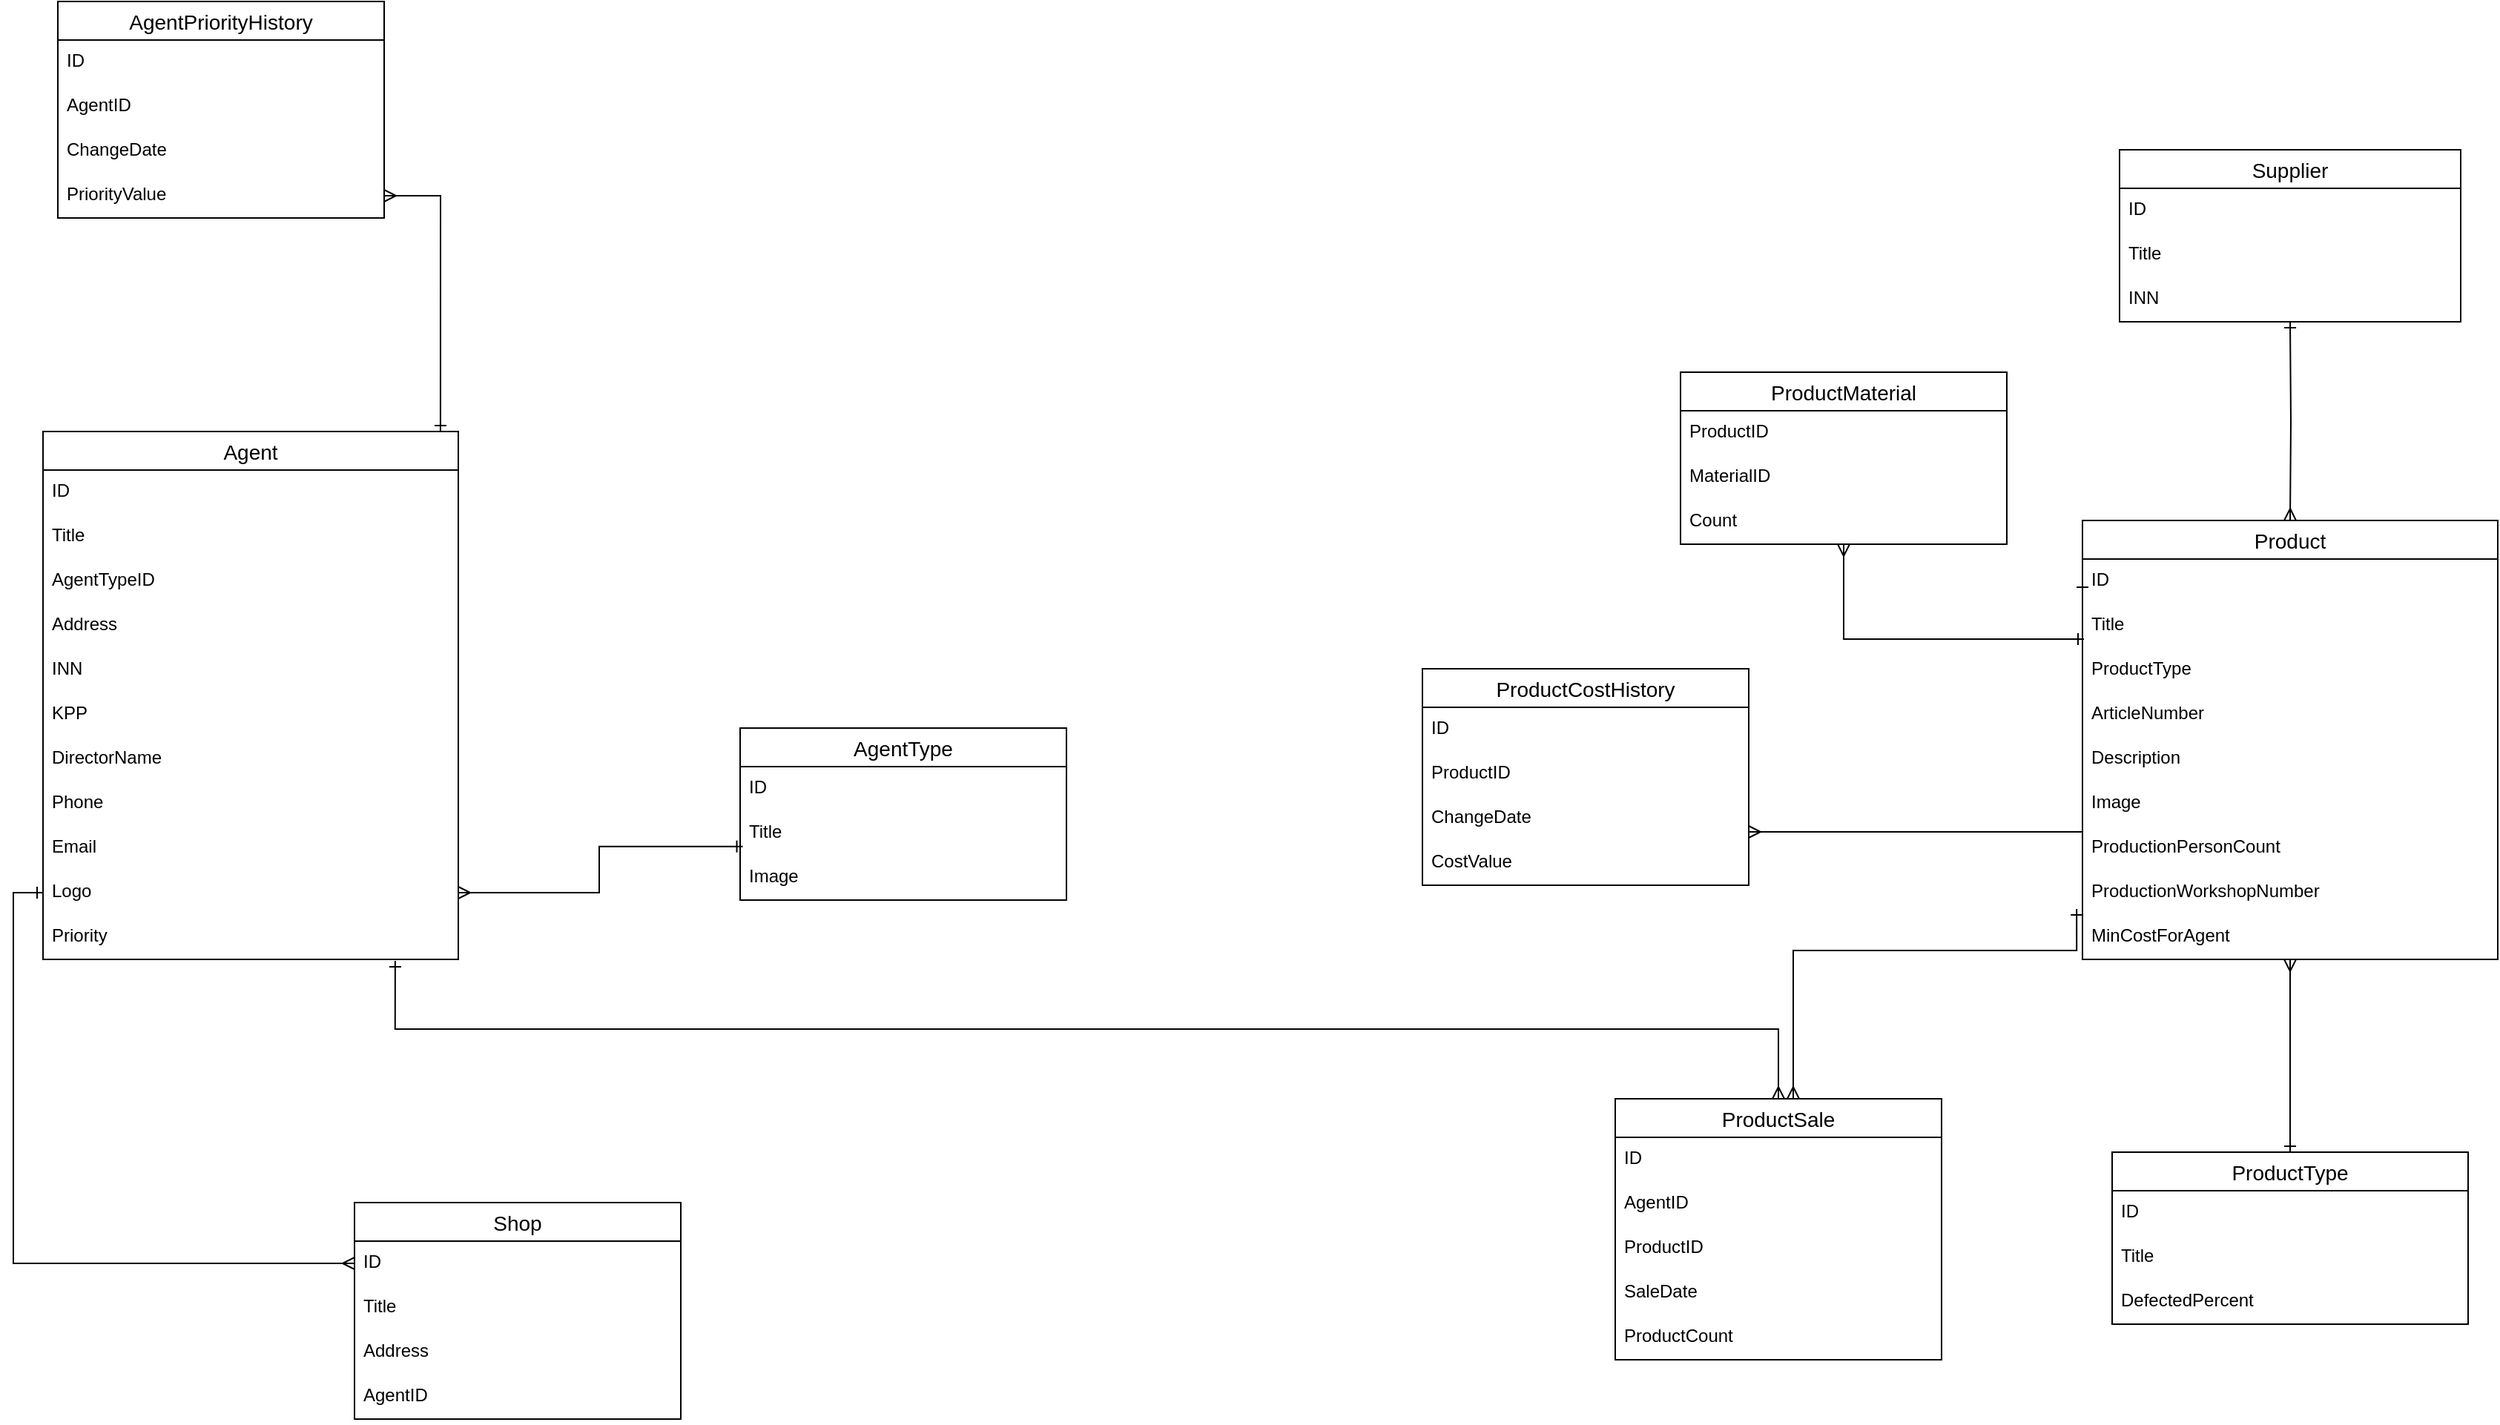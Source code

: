 <mxfile version="20.6.2" type="github">
  <diagram id="WruLcLsb1Fq7Wjmxy97L" name="Страница 1">
    <mxGraphModel dx="2375" dy="944" grid="1" gridSize="10" guides="1" tooltips="1" connect="1" arrows="1" fold="1" page="1" pageScale="1" pageWidth="827" pageHeight="1169" math="0" shadow="0">
      <root>
        <mxCell id="0" />
        <mxCell id="1" parent="0" />
        <mxCell id="4p1NIOQgJGXkWn-6K7IG-5" value="Supplier" style="swimlane;fontStyle=0;childLayout=stackLayout;horizontal=1;startSize=26;horizontalStack=0;resizeParent=1;resizeParentMax=0;resizeLast=0;collapsible=1;marginBottom=0;align=center;fontSize=14;" vertex="1" parent="1">
          <mxGeometry x="710.0" y="410" width="230" height="116" as="geometry" />
        </mxCell>
        <mxCell id="4p1NIOQgJGXkWn-6K7IG-6" value="ID" style="text;strokeColor=none;fillColor=none;spacingLeft=4;spacingRight=4;overflow=hidden;rotatable=0;points=[[0,0.5],[1,0.5]];portConstraint=eastwest;fontSize=12;" vertex="1" parent="4p1NIOQgJGXkWn-6K7IG-5">
          <mxGeometry y="26" width="230" height="30" as="geometry" />
        </mxCell>
        <mxCell id="4p1NIOQgJGXkWn-6K7IG-7" value="Title" style="text;strokeColor=none;fillColor=none;spacingLeft=4;spacingRight=4;overflow=hidden;rotatable=0;points=[[0,0.5],[1,0.5]];portConstraint=eastwest;fontSize=12;" vertex="1" parent="4p1NIOQgJGXkWn-6K7IG-5">
          <mxGeometry y="56" width="230" height="30" as="geometry" />
        </mxCell>
        <mxCell id="4p1NIOQgJGXkWn-6K7IG-8" value="INN" style="text;strokeColor=none;fillColor=none;spacingLeft=4;spacingRight=4;overflow=hidden;rotatable=0;points=[[0,0.5],[1,0.5]];portConstraint=eastwest;fontSize=12;" vertex="1" parent="4p1NIOQgJGXkWn-6K7IG-5">
          <mxGeometry y="86" width="230" height="30" as="geometry" />
        </mxCell>
        <mxCell id="4p1NIOQgJGXkWn-6K7IG-12" style="edgeStyle=orthogonalEdgeStyle;rounded=0;orthogonalLoop=1;jettySize=auto;html=1;startArrow=ERmany;startFill=0;endArrow=ERone;endFill=0;" edge="1" parent="1" target="4p1NIOQgJGXkWn-6K7IG-5">
          <mxGeometry relative="1" as="geometry">
            <mxPoint x="825" y="660" as="sourcePoint" />
            <mxPoint x="825.23" y="585.31" as="targetPoint" />
            <Array as="points" />
          </mxGeometry>
        </mxCell>
        <mxCell id="4p1NIOQgJGXkWn-6K7IG-34" value="ProductType" style="swimlane;fontStyle=0;childLayout=stackLayout;horizontal=1;startSize=26;horizontalStack=0;resizeParent=1;resizeParentMax=0;resizeLast=0;collapsible=1;marginBottom=0;align=center;fontSize=14;" vertex="1" parent="1">
          <mxGeometry x="705" y="1086" width="240" height="116" as="geometry" />
        </mxCell>
        <mxCell id="4p1NIOQgJGXkWn-6K7IG-35" value="ID" style="text;strokeColor=none;fillColor=none;spacingLeft=4;spacingRight=4;overflow=hidden;rotatable=0;points=[[0,0.5],[1,0.5]];portConstraint=eastwest;fontSize=12;" vertex="1" parent="4p1NIOQgJGXkWn-6K7IG-34">
          <mxGeometry y="26" width="240" height="30" as="geometry" />
        </mxCell>
        <mxCell id="4p1NIOQgJGXkWn-6K7IG-36" value="Title" style="text;strokeColor=none;fillColor=none;spacingLeft=4;spacingRight=4;overflow=hidden;rotatable=0;points=[[0,0.5],[1,0.5]];portConstraint=eastwest;fontSize=12;" vertex="1" parent="4p1NIOQgJGXkWn-6K7IG-34">
          <mxGeometry y="56" width="240" height="30" as="geometry" />
        </mxCell>
        <mxCell id="4p1NIOQgJGXkWn-6K7IG-37" value="DefectedPercent" style="text;strokeColor=none;fillColor=none;spacingLeft=4;spacingRight=4;overflow=hidden;rotatable=0;points=[[0,0.5],[1,0.5]];portConstraint=eastwest;fontSize=12;" vertex="1" parent="4p1NIOQgJGXkWn-6K7IG-34">
          <mxGeometry y="86" width="240" height="30" as="geometry" />
        </mxCell>
        <mxCell id="4p1NIOQgJGXkWn-6K7IG-38" style="edgeStyle=orthogonalEdgeStyle;rounded=0;orthogonalLoop=1;jettySize=auto;html=1;startArrow=ERmany;startFill=0;endArrow=ERone;endFill=0;" edge="1" parent="1" source="4p1NIOQgJGXkWn-6K7IG-39">
          <mxGeometry relative="1" as="geometry">
            <mxPoint x="686" y="740" as="targetPoint" />
            <Array as="points">
              <mxPoint x="686" y="740" />
            </Array>
          </mxGeometry>
        </mxCell>
        <mxCell id="4p1NIOQgJGXkWn-6K7IG-39" value="ProductMaterial" style="swimlane;fontStyle=0;childLayout=stackLayout;horizontal=1;startSize=26;horizontalStack=0;resizeParent=1;resizeParentMax=0;resizeLast=0;collapsible=1;marginBottom=0;align=center;fontSize=14;" vertex="1" parent="1">
          <mxGeometry x="414" y="560" width="220" height="116" as="geometry" />
        </mxCell>
        <mxCell id="4p1NIOQgJGXkWn-6K7IG-40" value="ProductID" style="text;strokeColor=none;fillColor=none;spacingLeft=4;spacingRight=4;overflow=hidden;rotatable=0;points=[[0,0.5],[1,0.5]];portConstraint=eastwest;fontSize=12;" vertex="1" parent="4p1NIOQgJGXkWn-6K7IG-39">
          <mxGeometry y="26" width="220" height="30" as="geometry" />
        </mxCell>
        <mxCell id="4p1NIOQgJGXkWn-6K7IG-41" value="MaterialID" style="text;strokeColor=none;fillColor=none;spacingLeft=4;spacingRight=4;overflow=hidden;rotatable=0;points=[[0,0.5],[1,0.5]];portConstraint=eastwest;fontSize=12;" vertex="1" parent="4p1NIOQgJGXkWn-6K7IG-39">
          <mxGeometry y="56" width="220" height="30" as="geometry" />
        </mxCell>
        <mxCell id="4p1NIOQgJGXkWn-6K7IG-42" value="Count" style="text;strokeColor=none;fillColor=none;spacingLeft=4;spacingRight=4;overflow=hidden;rotatable=0;points=[[0,0.5],[1,0.5]];portConstraint=eastwest;fontSize=12;" vertex="1" parent="4p1NIOQgJGXkWn-6K7IG-39">
          <mxGeometry y="86" width="220" height="30" as="geometry" />
        </mxCell>
        <mxCell id="4p1NIOQgJGXkWn-6K7IG-43" value="Product" style="swimlane;fontStyle=0;childLayout=stackLayout;horizontal=1;startSize=26;horizontalStack=0;resizeParent=1;resizeParentMax=0;resizeLast=0;collapsible=1;marginBottom=0;align=center;fontSize=14;" vertex="1" parent="1">
          <mxGeometry x="685" y="660" width="280" height="296" as="geometry" />
        </mxCell>
        <mxCell id="4p1NIOQgJGXkWn-6K7IG-44" value="ID" style="text;strokeColor=none;fillColor=none;spacingLeft=4;spacingRight=4;overflow=hidden;rotatable=0;points=[[0,0.5],[1,0.5]];portConstraint=eastwest;fontSize=12;" vertex="1" parent="4p1NIOQgJGXkWn-6K7IG-43">
          <mxGeometry y="26" width="280" height="30" as="geometry" />
        </mxCell>
        <mxCell id="4p1NIOQgJGXkWn-6K7IG-45" value="Title" style="text;strokeColor=none;fillColor=none;spacingLeft=4;spacingRight=4;overflow=hidden;rotatable=0;points=[[0,0.5],[1,0.5]];portConstraint=eastwest;fontSize=12;" vertex="1" parent="4p1NIOQgJGXkWn-6K7IG-43">
          <mxGeometry y="56" width="280" height="30" as="geometry" />
        </mxCell>
        <mxCell id="4p1NIOQgJGXkWn-6K7IG-46" value="ProductType" style="text;strokeColor=none;fillColor=none;spacingLeft=4;spacingRight=4;overflow=hidden;rotatable=0;points=[[0,0.5],[1,0.5]];portConstraint=eastwest;fontSize=12;" vertex="1" parent="4p1NIOQgJGXkWn-6K7IG-43">
          <mxGeometry y="86" width="280" height="30" as="geometry" />
        </mxCell>
        <mxCell id="4p1NIOQgJGXkWn-6K7IG-47" value="ArticleNumber" style="text;strokeColor=none;fillColor=none;spacingLeft=4;spacingRight=4;overflow=hidden;rotatable=0;points=[[0,0.5],[1,0.5]];portConstraint=eastwest;fontSize=12;" vertex="1" parent="4p1NIOQgJGXkWn-6K7IG-43">
          <mxGeometry y="116" width="280" height="30" as="geometry" />
        </mxCell>
        <mxCell id="4p1NIOQgJGXkWn-6K7IG-48" value="Description" style="text;strokeColor=none;fillColor=none;spacingLeft=4;spacingRight=4;overflow=hidden;rotatable=0;points=[[0,0.5],[1,0.5]];portConstraint=eastwest;fontSize=12;" vertex="1" parent="4p1NIOQgJGXkWn-6K7IG-43">
          <mxGeometry y="146" width="280" height="30" as="geometry" />
        </mxCell>
        <mxCell id="4p1NIOQgJGXkWn-6K7IG-49" value="Image" style="text;strokeColor=none;fillColor=none;spacingLeft=4;spacingRight=4;overflow=hidden;rotatable=0;points=[[0,0.5],[1,0.5]];portConstraint=eastwest;fontSize=12;" vertex="1" parent="4p1NIOQgJGXkWn-6K7IG-43">
          <mxGeometry y="176" width="280" height="30" as="geometry" />
        </mxCell>
        <mxCell id="4p1NIOQgJGXkWn-6K7IG-50" value="ProductionPersonCount" style="text;strokeColor=none;fillColor=none;spacingLeft=4;spacingRight=4;overflow=hidden;rotatable=0;points=[[0,0.5],[1,0.5]];portConstraint=eastwest;fontSize=12;" vertex="1" parent="4p1NIOQgJGXkWn-6K7IG-43">
          <mxGeometry y="206" width="280" height="30" as="geometry" />
        </mxCell>
        <mxCell id="4p1NIOQgJGXkWn-6K7IG-51" value="ProductionWorkshopNumber" style="text;strokeColor=none;fillColor=none;spacingLeft=4;spacingRight=4;overflow=hidden;rotatable=0;points=[[0,0.5],[1,0.5]];portConstraint=eastwest;fontSize=12;" vertex="1" parent="4p1NIOQgJGXkWn-6K7IG-43">
          <mxGeometry y="236" width="280" height="30" as="geometry" />
        </mxCell>
        <mxCell id="4p1NIOQgJGXkWn-6K7IG-52" value="MinCostForAgent" style="text;strokeColor=none;fillColor=none;spacingLeft=4;spacingRight=4;overflow=hidden;rotatable=0;points=[[0,0.5],[1,0.5]];portConstraint=eastwest;fontSize=12;" vertex="1" parent="4p1NIOQgJGXkWn-6K7IG-43">
          <mxGeometry y="266" width="280" height="30" as="geometry" />
        </mxCell>
        <mxCell id="4p1NIOQgJGXkWn-6K7IG-53" value="AgentType" style="swimlane;fontStyle=0;childLayout=stackLayout;horizontal=1;startSize=26;horizontalStack=0;resizeParent=1;resizeParentMax=0;resizeLast=0;collapsible=1;marginBottom=0;align=center;fontSize=14;" vertex="1" parent="1">
          <mxGeometry x="-220" y="800" width="220" height="116" as="geometry" />
        </mxCell>
        <mxCell id="4p1NIOQgJGXkWn-6K7IG-54" value="ID" style="text;strokeColor=none;fillColor=none;spacingLeft=4;spacingRight=4;overflow=hidden;rotatable=0;points=[[0,0.5],[1,0.5]];portConstraint=eastwest;fontSize=12;" vertex="1" parent="4p1NIOQgJGXkWn-6K7IG-53">
          <mxGeometry y="26" width="220" height="30" as="geometry" />
        </mxCell>
        <mxCell id="4p1NIOQgJGXkWn-6K7IG-55" value="Title" style="text;strokeColor=none;fillColor=none;spacingLeft=4;spacingRight=4;overflow=hidden;rotatable=0;points=[[0,0.5],[1,0.5]];portConstraint=eastwest;fontSize=12;" vertex="1" parent="4p1NIOQgJGXkWn-6K7IG-53">
          <mxGeometry y="56" width="220" height="30" as="geometry" />
        </mxCell>
        <mxCell id="4p1NIOQgJGXkWn-6K7IG-56" value="Image" style="text;strokeColor=none;fillColor=none;spacingLeft=4;spacingRight=4;overflow=hidden;rotatable=0;points=[[0,0.5],[1,0.5]];portConstraint=eastwest;fontSize=12;" vertex="1" parent="4p1NIOQgJGXkWn-6K7IG-53">
          <mxGeometry y="86" width="220" height="30" as="geometry" />
        </mxCell>
        <mxCell id="4p1NIOQgJGXkWn-6K7IG-57" style="edgeStyle=orthogonalEdgeStyle;rounded=0;orthogonalLoop=1;jettySize=auto;html=1;entryX=0.848;entryY=1.033;entryDx=0;entryDy=0;entryPerimeter=0;startArrow=ERmany;startFill=0;endArrow=ERone;endFill=0;" edge="1" parent="1" source="4p1NIOQgJGXkWn-6K7IG-59" target="4p1NIOQgJGXkWn-6K7IG-91">
          <mxGeometry relative="1" as="geometry" />
        </mxCell>
        <mxCell id="4p1NIOQgJGXkWn-6K7IG-58" style="edgeStyle=orthogonalEdgeStyle;rounded=0;orthogonalLoop=1;jettySize=auto;html=1;entryX=-0.014;entryY=0.867;entryDx=0;entryDy=0;entryPerimeter=0;startArrow=ERmany;startFill=0;endArrow=ERone;endFill=0;" edge="1" parent="1" source="4p1NIOQgJGXkWn-6K7IG-59" target="4p1NIOQgJGXkWn-6K7IG-51">
          <mxGeometry relative="1" as="geometry">
            <Array as="points">
              <mxPoint x="490" y="950" />
              <mxPoint x="681" y="950" />
            </Array>
          </mxGeometry>
        </mxCell>
        <mxCell id="4p1NIOQgJGXkWn-6K7IG-59" value="ProductSale" style="swimlane;fontStyle=0;childLayout=stackLayout;horizontal=1;startSize=26;horizontalStack=0;resizeParent=1;resizeParentMax=0;resizeLast=0;collapsible=1;marginBottom=0;align=center;fontSize=14;" vertex="1" parent="1">
          <mxGeometry x="370" y="1050" width="220" height="176" as="geometry" />
        </mxCell>
        <mxCell id="4p1NIOQgJGXkWn-6K7IG-60" value="ID" style="text;strokeColor=none;fillColor=none;spacingLeft=4;spacingRight=4;overflow=hidden;rotatable=0;points=[[0,0.5],[1,0.5]];portConstraint=eastwest;fontSize=12;" vertex="1" parent="4p1NIOQgJGXkWn-6K7IG-59">
          <mxGeometry y="26" width="220" height="30" as="geometry" />
        </mxCell>
        <mxCell id="4p1NIOQgJGXkWn-6K7IG-61" value="AgentID" style="text;strokeColor=none;fillColor=none;spacingLeft=4;spacingRight=4;overflow=hidden;rotatable=0;points=[[0,0.5],[1,0.5]];portConstraint=eastwest;fontSize=12;" vertex="1" parent="4p1NIOQgJGXkWn-6K7IG-59">
          <mxGeometry y="56" width="220" height="30" as="geometry" />
        </mxCell>
        <mxCell id="4p1NIOQgJGXkWn-6K7IG-62" value="ProductID" style="text;strokeColor=none;fillColor=none;spacingLeft=4;spacingRight=4;overflow=hidden;rotatable=0;points=[[0,0.5],[1,0.5]];portConstraint=eastwest;fontSize=12;" vertex="1" parent="4p1NIOQgJGXkWn-6K7IG-59">
          <mxGeometry y="86" width="220" height="30" as="geometry" />
        </mxCell>
        <mxCell id="4p1NIOQgJGXkWn-6K7IG-63" value="SaleDate" style="text;strokeColor=none;fillColor=none;spacingLeft=4;spacingRight=4;overflow=hidden;rotatable=0;points=[[0,0.5],[1,0.5]];portConstraint=eastwest;fontSize=12;" vertex="1" parent="4p1NIOQgJGXkWn-6K7IG-59">
          <mxGeometry y="116" width="220" height="30" as="geometry" />
        </mxCell>
        <mxCell id="4p1NIOQgJGXkWn-6K7IG-64" value="ProductCount" style="text;strokeColor=none;fillColor=none;spacingLeft=4;spacingRight=4;overflow=hidden;rotatable=0;points=[[0,0.5],[1,0.5]];portConstraint=eastwest;fontSize=12;" vertex="1" parent="4p1NIOQgJGXkWn-6K7IG-59">
          <mxGeometry y="146" width="220" height="30" as="geometry" />
        </mxCell>
        <mxCell id="4p1NIOQgJGXkWn-6K7IG-65" value="Shop" style="swimlane;fontStyle=0;childLayout=stackLayout;horizontal=1;startSize=26;horizontalStack=0;resizeParent=1;resizeParentMax=0;resizeLast=0;collapsible=1;marginBottom=0;align=center;fontSize=14;" vertex="1" parent="1">
          <mxGeometry x="-480" y="1120" width="220" height="146" as="geometry" />
        </mxCell>
        <mxCell id="4p1NIOQgJGXkWn-6K7IG-66" value="ID" style="text;strokeColor=none;fillColor=none;spacingLeft=4;spacingRight=4;overflow=hidden;rotatable=0;points=[[0,0.5],[1,0.5]];portConstraint=eastwest;fontSize=12;" vertex="1" parent="4p1NIOQgJGXkWn-6K7IG-65">
          <mxGeometry y="26" width="220" height="30" as="geometry" />
        </mxCell>
        <mxCell id="4p1NIOQgJGXkWn-6K7IG-67" value="Title" style="text;strokeColor=none;fillColor=none;spacingLeft=4;spacingRight=4;overflow=hidden;rotatable=0;points=[[0,0.5],[1,0.5]];portConstraint=eastwest;fontSize=12;" vertex="1" parent="4p1NIOQgJGXkWn-6K7IG-65">
          <mxGeometry y="56" width="220" height="30" as="geometry" />
        </mxCell>
        <mxCell id="4p1NIOQgJGXkWn-6K7IG-68" value="Address" style="text;strokeColor=none;fillColor=none;spacingLeft=4;spacingRight=4;overflow=hidden;rotatable=0;points=[[0,0.5],[1,0.5]];portConstraint=eastwest;fontSize=12;" vertex="1" parent="4p1NIOQgJGXkWn-6K7IG-65">
          <mxGeometry y="86" width="220" height="30" as="geometry" />
        </mxCell>
        <mxCell id="4p1NIOQgJGXkWn-6K7IG-69" value="AgentID" style="text;strokeColor=none;fillColor=none;spacingLeft=4;spacingRight=4;overflow=hidden;rotatable=0;points=[[0,0.5],[1,0.5]];portConstraint=eastwest;fontSize=12;" vertex="1" parent="4p1NIOQgJGXkWn-6K7IG-65">
          <mxGeometry y="116" width="220" height="30" as="geometry" />
        </mxCell>
        <mxCell id="4p1NIOQgJGXkWn-6K7IG-70" value="ProductCostHistory" style="swimlane;fontStyle=0;childLayout=stackLayout;horizontal=1;startSize=26;horizontalStack=0;resizeParent=1;resizeParentMax=0;resizeLast=0;collapsible=1;marginBottom=0;align=center;fontSize=14;" vertex="1" parent="1">
          <mxGeometry x="240" y="760" width="220" height="146" as="geometry" />
        </mxCell>
        <mxCell id="4p1NIOQgJGXkWn-6K7IG-71" value="ID" style="text;strokeColor=none;fillColor=none;spacingLeft=4;spacingRight=4;overflow=hidden;rotatable=0;points=[[0,0.5],[1,0.5]];portConstraint=eastwest;fontSize=12;" vertex="1" parent="4p1NIOQgJGXkWn-6K7IG-70">
          <mxGeometry y="26" width="220" height="30" as="geometry" />
        </mxCell>
        <mxCell id="4p1NIOQgJGXkWn-6K7IG-72" value="ProductID" style="text;strokeColor=none;fillColor=none;spacingLeft=4;spacingRight=4;overflow=hidden;rotatable=0;points=[[0,0.5],[1,0.5]];portConstraint=eastwest;fontSize=12;" vertex="1" parent="4p1NIOQgJGXkWn-6K7IG-70">
          <mxGeometry y="56" width="220" height="30" as="geometry" />
        </mxCell>
        <mxCell id="4p1NIOQgJGXkWn-6K7IG-73" value="ChangeDate" style="text;strokeColor=none;fillColor=none;spacingLeft=4;spacingRight=4;overflow=hidden;rotatable=0;points=[[0,0.5],[1,0.5]];portConstraint=eastwest;fontSize=12;" vertex="1" parent="4p1NIOQgJGXkWn-6K7IG-70">
          <mxGeometry y="86" width="220" height="30" as="geometry" />
        </mxCell>
        <mxCell id="4p1NIOQgJGXkWn-6K7IG-74" value="CostValue" style="text;strokeColor=none;fillColor=none;spacingLeft=4;spacingRight=4;overflow=hidden;rotatable=0;points=[[0,0.5],[1,0.5]];portConstraint=eastwest;fontSize=12;" vertex="1" parent="4p1NIOQgJGXkWn-6K7IG-70">
          <mxGeometry y="116" width="220" height="30" as="geometry" />
        </mxCell>
        <mxCell id="4p1NIOQgJGXkWn-6K7IG-75" value="AgentPriorityHistory" style="swimlane;fontStyle=0;childLayout=stackLayout;horizontal=1;startSize=26;horizontalStack=0;resizeParent=1;resizeParentMax=0;resizeLast=0;collapsible=1;marginBottom=0;align=center;fontSize=14;" vertex="1" parent="1">
          <mxGeometry x="-680.0" y="310" width="220" height="146" as="geometry" />
        </mxCell>
        <mxCell id="4p1NIOQgJGXkWn-6K7IG-76" value="ID" style="text;strokeColor=none;fillColor=none;spacingLeft=4;spacingRight=4;overflow=hidden;rotatable=0;points=[[0,0.5],[1,0.5]];portConstraint=eastwest;fontSize=12;" vertex="1" parent="4p1NIOQgJGXkWn-6K7IG-75">
          <mxGeometry y="26" width="220" height="30" as="geometry" />
        </mxCell>
        <mxCell id="4p1NIOQgJGXkWn-6K7IG-77" value="AgentID" style="text;strokeColor=none;fillColor=none;spacingLeft=4;spacingRight=4;overflow=hidden;rotatable=0;points=[[0,0.5],[1,0.5]];portConstraint=eastwest;fontSize=12;" vertex="1" parent="4p1NIOQgJGXkWn-6K7IG-75">
          <mxGeometry y="56" width="220" height="30" as="geometry" />
        </mxCell>
        <mxCell id="4p1NIOQgJGXkWn-6K7IG-78" value="ChangeDate" style="text;strokeColor=none;fillColor=none;spacingLeft=4;spacingRight=4;overflow=hidden;rotatable=0;points=[[0,0.5],[1,0.5]];portConstraint=eastwest;fontSize=12;" vertex="1" parent="4p1NIOQgJGXkWn-6K7IG-75">
          <mxGeometry y="86" width="220" height="30" as="geometry" />
        </mxCell>
        <mxCell id="4p1NIOQgJGXkWn-6K7IG-79" value="PriorityValue" style="text;strokeColor=none;fillColor=none;spacingLeft=4;spacingRight=4;overflow=hidden;rotatable=0;points=[[0,0.5],[1,0.5]];portConstraint=eastwest;fontSize=12;" vertex="1" parent="4p1NIOQgJGXkWn-6K7IG-75">
          <mxGeometry y="116" width="220" height="30" as="geometry" />
        </mxCell>
        <mxCell id="4p1NIOQgJGXkWn-6K7IG-80" value="Agent" style="swimlane;fontStyle=0;childLayout=stackLayout;horizontal=1;startSize=26;horizontalStack=0;resizeParent=1;resizeParentMax=0;resizeLast=0;collapsible=1;marginBottom=0;align=center;fontSize=14;" vertex="1" parent="1">
          <mxGeometry x="-690.0" y="600" width="280" height="356" as="geometry" />
        </mxCell>
        <mxCell id="4p1NIOQgJGXkWn-6K7IG-81" value="ID" style="text;strokeColor=none;fillColor=none;spacingLeft=4;spacingRight=4;overflow=hidden;rotatable=0;points=[[0,0.5],[1,0.5]];portConstraint=eastwest;fontSize=12;" vertex="1" parent="4p1NIOQgJGXkWn-6K7IG-80">
          <mxGeometry y="26" width="280" height="30" as="geometry" />
        </mxCell>
        <mxCell id="4p1NIOQgJGXkWn-6K7IG-82" value="Title" style="text;strokeColor=none;fillColor=none;spacingLeft=4;spacingRight=4;overflow=hidden;rotatable=0;points=[[0,0.5],[1,0.5]];portConstraint=eastwest;fontSize=12;" vertex="1" parent="4p1NIOQgJGXkWn-6K7IG-80">
          <mxGeometry y="56" width="280" height="30" as="geometry" />
        </mxCell>
        <mxCell id="4p1NIOQgJGXkWn-6K7IG-83" value="AgentTypeID" style="text;strokeColor=none;fillColor=none;spacingLeft=4;spacingRight=4;overflow=hidden;rotatable=0;points=[[0,0.5],[1,0.5]];portConstraint=eastwest;fontSize=12;" vertex="1" parent="4p1NIOQgJGXkWn-6K7IG-80">
          <mxGeometry y="86" width="280" height="30" as="geometry" />
        </mxCell>
        <mxCell id="4p1NIOQgJGXkWn-6K7IG-84" value="Address" style="text;strokeColor=none;fillColor=none;spacingLeft=4;spacingRight=4;overflow=hidden;rotatable=0;points=[[0,0.5],[1,0.5]];portConstraint=eastwest;fontSize=12;" vertex="1" parent="4p1NIOQgJGXkWn-6K7IG-80">
          <mxGeometry y="116" width="280" height="30" as="geometry" />
        </mxCell>
        <mxCell id="4p1NIOQgJGXkWn-6K7IG-85" value="INN" style="text;strokeColor=none;fillColor=none;spacingLeft=4;spacingRight=4;overflow=hidden;rotatable=0;points=[[0,0.5],[1,0.5]];portConstraint=eastwest;fontSize=12;" vertex="1" parent="4p1NIOQgJGXkWn-6K7IG-80">
          <mxGeometry y="146" width="280" height="30" as="geometry" />
        </mxCell>
        <mxCell id="4p1NIOQgJGXkWn-6K7IG-86" value="KPP" style="text;strokeColor=none;fillColor=none;spacingLeft=4;spacingRight=4;overflow=hidden;rotatable=0;points=[[0,0.5],[1,0.5]];portConstraint=eastwest;fontSize=12;" vertex="1" parent="4p1NIOQgJGXkWn-6K7IG-80">
          <mxGeometry y="176" width="280" height="30" as="geometry" />
        </mxCell>
        <mxCell id="4p1NIOQgJGXkWn-6K7IG-87" value="DirectorName" style="text;strokeColor=none;fillColor=none;spacingLeft=4;spacingRight=4;overflow=hidden;rotatable=0;points=[[0,0.5],[1,0.5]];portConstraint=eastwest;fontSize=12;" vertex="1" parent="4p1NIOQgJGXkWn-6K7IG-80">
          <mxGeometry y="206" width="280" height="30" as="geometry" />
        </mxCell>
        <mxCell id="4p1NIOQgJGXkWn-6K7IG-88" value="Phone" style="text;strokeColor=none;fillColor=none;spacingLeft=4;spacingRight=4;overflow=hidden;rotatable=0;points=[[0,0.5],[1,0.5]];portConstraint=eastwest;fontSize=12;" vertex="1" parent="4p1NIOQgJGXkWn-6K7IG-80">
          <mxGeometry y="236" width="280" height="30" as="geometry" />
        </mxCell>
        <mxCell id="4p1NIOQgJGXkWn-6K7IG-89" value="Email" style="text;strokeColor=none;fillColor=none;spacingLeft=4;spacingRight=4;overflow=hidden;rotatable=0;points=[[0,0.5],[1,0.5]];portConstraint=eastwest;fontSize=12;" vertex="1" parent="4p1NIOQgJGXkWn-6K7IG-80">
          <mxGeometry y="266" width="280" height="30" as="geometry" />
        </mxCell>
        <mxCell id="4p1NIOQgJGXkWn-6K7IG-90" value="Logo" style="text;strokeColor=none;fillColor=none;spacingLeft=4;spacingRight=4;overflow=hidden;rotatable=0;points=[[0,0.5],[1,0.5]];portConstraint=eastwest;fontSize=12;" vertex="1" parent="4p1NIOQgJGXkWn-6K7IG-80">
          <mxGeometry y="296" width="280" height="30" as="geometry" />
        </mxCell>
        <mxCell id="4p1NIOQgJGXkWn-6K7IG-91" value="Priority" style="text;strokeColor=none;fillColor=none;spacingLeft=4;spacingRight=4;overflow=hidden;rotatable=0;points=[[0,0.5],[1,0.5]];portConstraint=eastwest;fontSize=12;" vertex="1" parent="4p1NIOQgJGXkWn-6K7IG-80">
          <mxGeometry y="326" width="280" height="30" as="geometry" />
        </mxCell>
        <mxCell id="4p1NIOQgJGXkWn-6K7IG-92" style="edgeStyle=orthogonalEdgeStyle;rounded=0;orthogonalLoop=1;jettySize=auto;html=1;entryX=0.957;entryY=0;entryDx=0;entryDy=0;entryPerimeter=0;startArrow=ERmany;startFill=0;endArrow=ERone;endFill=0;" edge="1" parent="1" source="4p1NIOQgJGXkWn-6K7IG-79" target="4p1NIOQgJGXkWn-6K7IG-80">
          <mxGeometry relative="1" as="geometry" />
        </mxCell>
        <mxCell id="4p1NIOQgJGXkWn-6K7IG-93" style="edgeStyle=orthogonalEdgeStyle;rounded=0;orthogonalLoop=1;jettySize=auto;html=1;entryX=0;entryY=0.5;entryDx=0;entryDy=0;startArrow=ERmany;startFill=0;endArrow=ERone;endFill=0;" edge="1" parent="1" source="4p1NIOQgJGXkWn-6K7IG-66" target="4p1NIOQgJGXkWn-6K7IG-90">
          <mxGeometry relative="1" as="geometry" />
        </mxCell>
        <mxCell id="4p1NIOQgJGXkWn-6K7IG-94" style="edgeStyle=orthogonalEdgeStyle;rounded=0;orthogonalLoop=1;jettySize=auto;html=1;startArrow=ERmany;startFill=0;endArrow=ERone;endFill=0;" edge="1" parent="1" target="4p1NIOQgJGXkWn-6K7IG-34" source="4p1NIOQgJGXkWn-6K7IG-43">
          <mxGeometry relative="1" as="geometry">
            <mxPoint x="630" y="920" as="sourcePoint" />
            <Array as="points" />
          </mxGeometry>
        </mxCell>
        <mxCell id="4p1NIOQgJGXkWn-6K7IG-95" style="edgeStyle=orthogonalEdgeStyle;rounded=0;orthogonalLoop=1;jettySize=auto;html=1;entryX=0;entryY=0.5;entryDx=0;entryDy=0;startArrow=ERmany;startFill=0;endArrow=ERone;endFill=0;" edge="1" parent="1" source="4p1NIOQgJGXkWn-6K7IG-73" target="4p1NIOQgJGXkWn-6K7IG-44">
          <mxGeometry relative="1" as="geometry">
            <Array as="points">
              <mxPoint x="340" y="870" />
              <mxPoint x="685" y="870" />
            </Array>
          </mxGeometry>
        </mxCell>
        <mxCell id="4p1NIOQgJGXkWn-6K7IG-98" style="edgeStyle=orthogonalEdgeStyle;rounded=0;orthogonalLoop=1;jettySize=auto;html=1;entryX=0.008;entryY=-0.205;entryDx=0;entryDy=0;entryPerimeter=0;startArrow=ERmany;startFill=0;endArrow=ERone;endFill=0;" edge="1" parent="1" source="4p1NIOQgJGXkWn-6K7IG-90" target="4p1NIOQgJGXkWn-6K7IG-56">
          <mxGeometry relative="1" as="geometry" />
        </mxCell>
      </root>
    </mxGraphModel>
  </diagram>
</mxfile>
